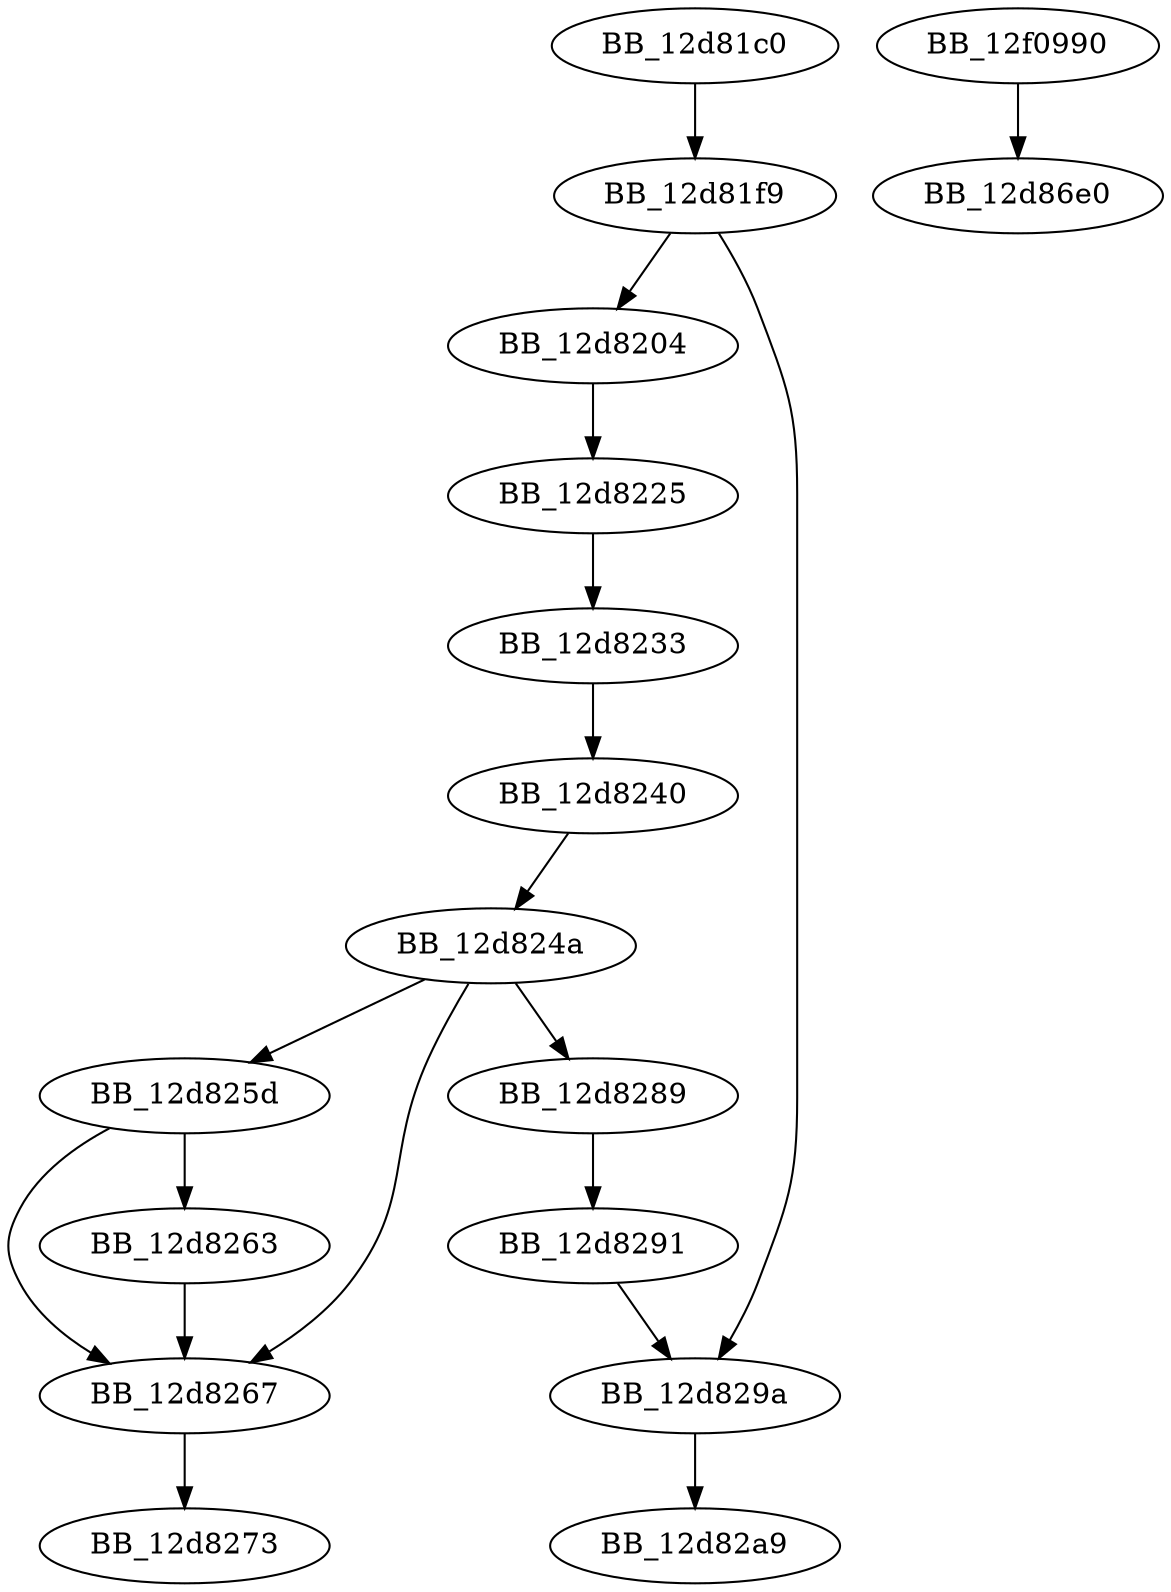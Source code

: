 DiGraph sub_12D81C0{
BB_12d81c0->BB_12d81f9
BB_12d81f9->BB_12d8204
BB_12d81f9->BB_12d829a
BB_12d8204->BB_12d8225
BB_12d8225->BB_12d8233
BB_12d8233->BB_12d8240
BB_12d8240->BB_12d824a
BB_12d824a->BB_12d825d
BB_12d824a->BB_12d8267
BB_12d824a->BB_12d8289
BB_12d825d->BB_12d8263
BB_12d825d->BB_12d8267
BB_12d8263->BB_12d8267
BB_12d8267->BB_12d8273
BB_12d8289->BB_12d8291
BB_12d8291->BB_12d829a
BB_12d829a->BB_12d82a9
BB_12f0990->BB_12d86e0
}
